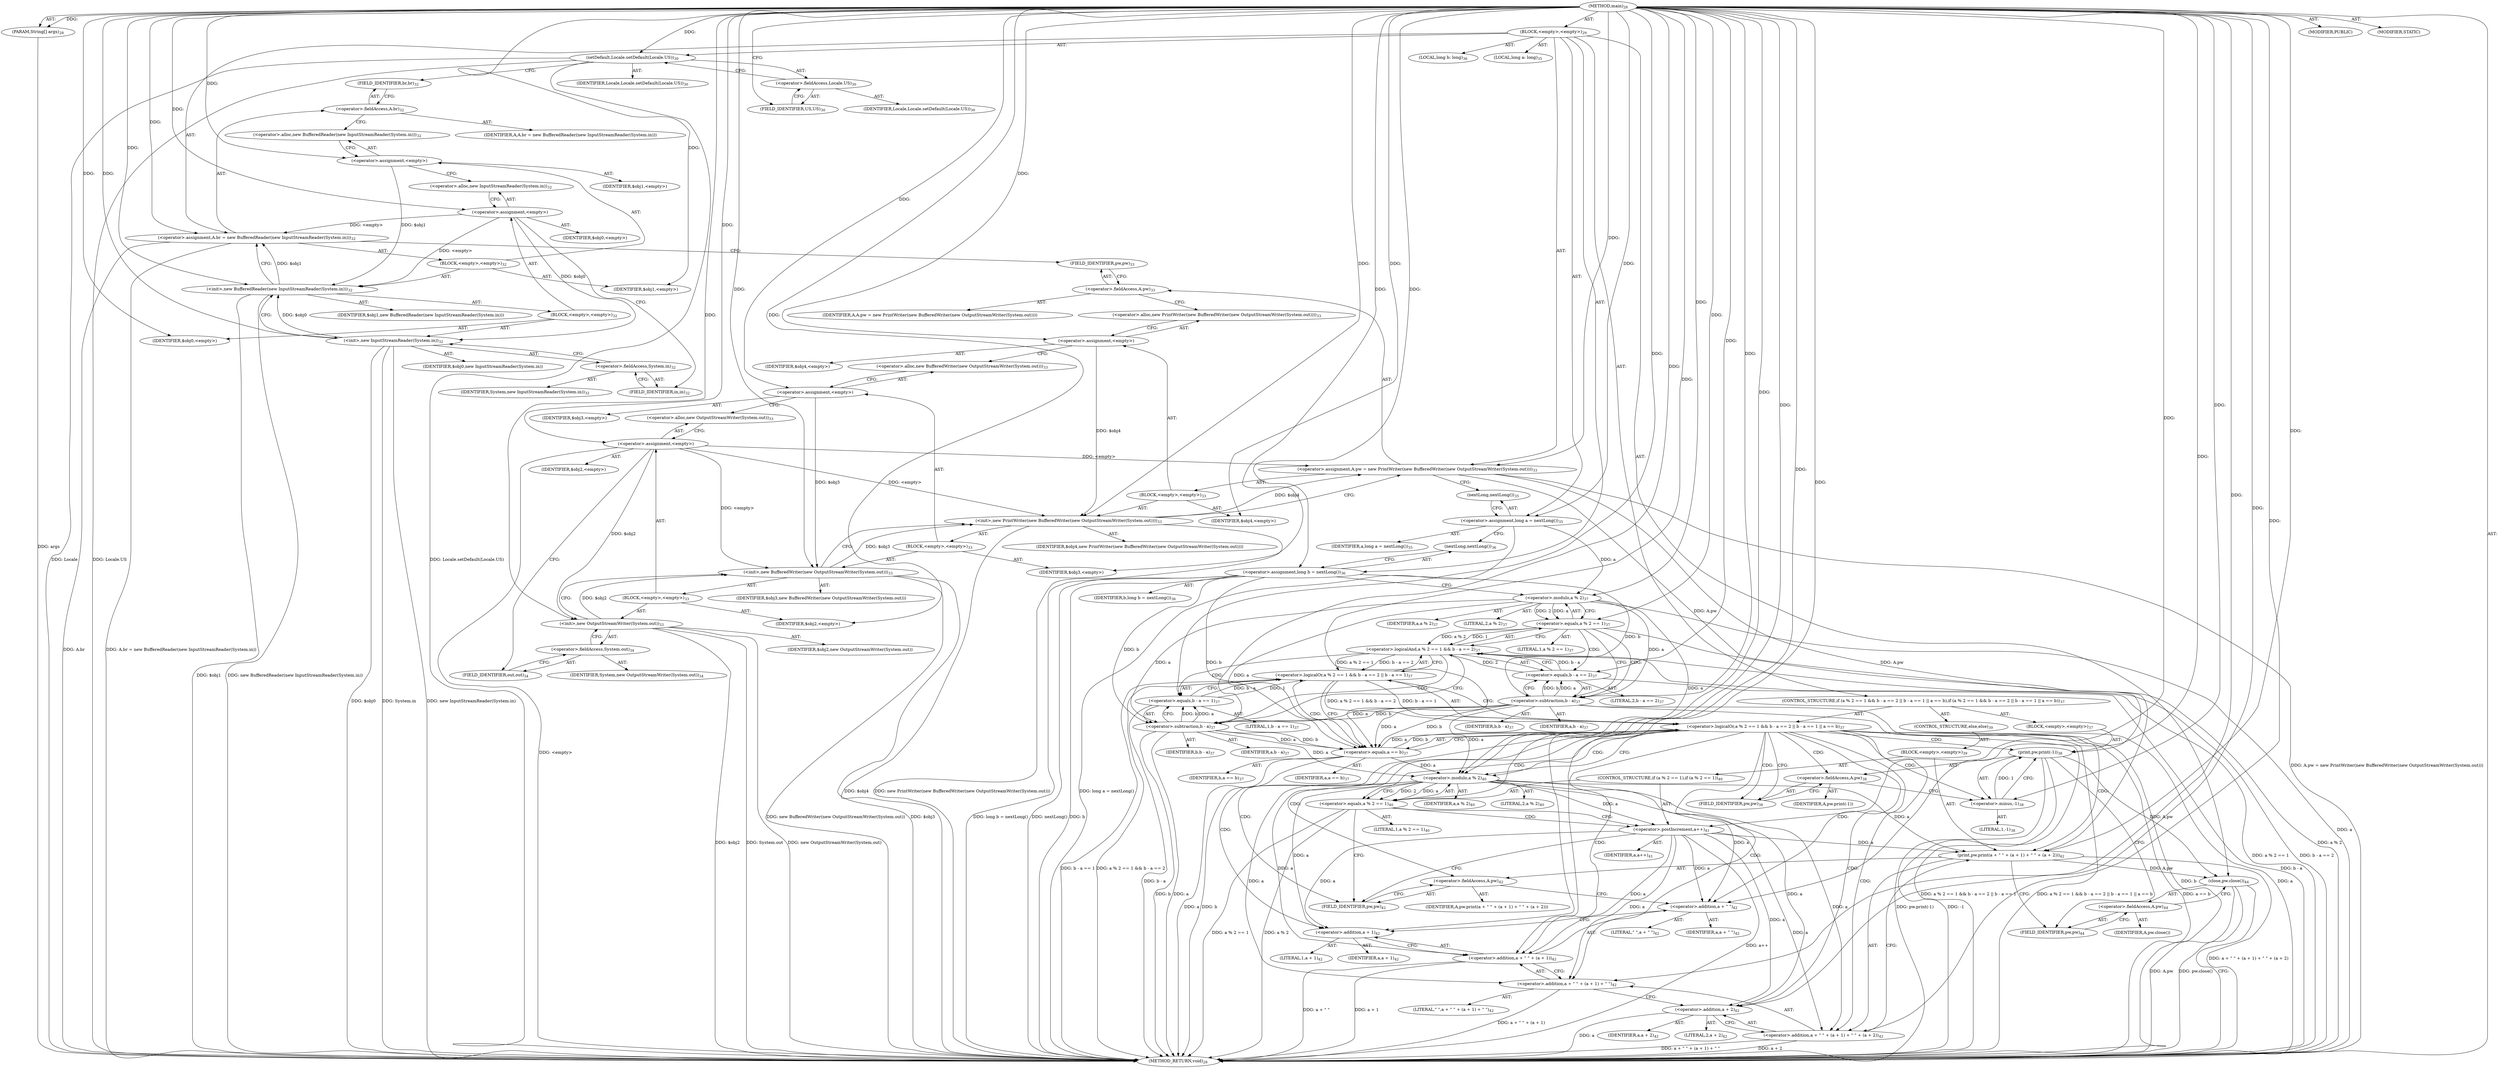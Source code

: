 digraph "main" {  
"23" [label = <(METHOD,main)<SUB>28</SUB>> ]
"24" [label = <(PARAM,String[] args)<SUB>28</SUB>> ]
"25" [label = <(BLOCK,&lt;empty&gt;,&lt;empty&gt;)<SUB>29</SUB>> ]
"26" [label = <(setDefault,Locale.setDefault(Locale.US))<SUB>30</SUB>> ]
"27" [label = <(IDENTIFIER,Locale,Locale.setDefault(Locale.US))<SUB>30</SUB>> ]
"28" [label = <(&lt;operator&gt;.fieldAccess,Locale.US)<SUB>30</SUB>> ]
"29" [label = <(IDENTIFIER,Locale,Locale.setDefault(Locale.US))<SUB>30</SUB>> ]
"30" [label = <(FIELD_IDENTIFIER,US,US)<SUB>30</SUB>> ]
"31" [label = <(&lt;operator&gt;.assignment,A.br = new BufferedReader(new InputStreamReader(System.in)))<SUB>32</SUB>> ]
"32" [label = <(&lt;operator&gt;.fieldAccess,A.br)<SUB>32</SUB>> ]
"33" [label = <(IDENTIFIER,A,A.br = new BufferedReader(new InputStreamReader(System.in)))> ]
"34" [label = <(FIELD_IDENTIFIER,br,br)<SUB>32</SUB>> ]
"35" [label = <(BLOCK,&lt;empty&gt;,&lt;empty&gt;)<SUB>32</SUB>> ]
"36" [label = <(&lt;operator&gt;.assignment,&lt;empty&gt;)> ]
"37" [label = <(IDENTIFIER,$obj1,&lt;empty&gt;)> ]
"38" [label = <(&lt;operator&gt;.alloc,new BufferedReader(new InputStreamReader(System.in)))<SUB>32</SUB>> ]
"39" [label = <(&lt;init&gt;,new BufferedReader(new InputStreamReader(System.in)))<SUB>32</SUB>> ]
"40" [label = <(IDENTIFIER,$obj1,new BufferedReader(new InputStreamReader(System.in)))> ]
"41" [label = <(BLOCK,&lt;empty&gt;,&lt;empty&gt;)<SUB>32</SUB>> ]
"42" [label = <(&lt;operator&gt;.assignment,&lt;empty&gt;)> ]
"43" [label = <(IDENTIFIER,$obj0,&lt;empty&gt;)> ]
"44" [label = <(&lt;operator&gt;.alloc,new InputStreamReader(System.in))<SUB>32</SUB>> ]
"45" [label = <(&lt;init&gt;,new InputStreamReader(System.in))<SUB>32</SUB>> ]
"46" [label = <(IDENTIFIER,$obj0,new InputStreamReader(System.in))> ]
"47" [label = <(&lt;operator&gt;.fieldAccess,System.in)<SUB>32</SUB>> ]
"48" [label = <(IDENTIFIER,System,new InputStreamReader(System.in))<SUB>32</SUB>> ]
"49" [label = <(FIELD_IDENTIFIER,in,in)<SUB>32</SUB>> ]
"50" [label = <(IDENTIFIER,$obj0,&lt;empty&gt;)> ]
"51" [label = <(IDENTIFIER,$obj1,&lt;empty&gt;)> ]
"52" [label = <(&lt;operator&gt;.assignment,A.pw = new PrintWriter(new BufferedWriter(new OutputStreamWriter(System.out))))<SUB>33</SUB>> ]
"53" [label = <(&lt;operator&gt;.fieldAccess,A.pw)<SUB>33</SUB>> ]
"54" [label = <(IDENTIFIER,A,A.pw = new PrintWriter(new BufferedWriter(new OutputStreamWriter(System.out))))> ]
"55" [label = <(FIELD_IDENTIFIER,pw,pw)<SUB>33</SUB>> ]
"56" [label = <(BLOCK,&lt;empty&gt;,&lt;empty&gt;)<SUB>33</SUB>> ]
"57" [label = <(&lt;operator&gt;.assignment,&lt;empty&gt;)> ]
"58" [label = <(IDENTIFIER,$obj4,&lt;empty&gt;)> ]
"59" [label = <(&lt;operator&gt;.alloc,new PrintWriter(new BufferedWriter(new OutputStreamWriter(System.out))))<SUB>33</SUB>> ]
"60" [label = <(&lt;init&gt;,new PrintWriter(new BufferedWriter(new OutputStreamWriter(System.out))))<SUB>33</SUB>> ]
"61" [label = <(IDENTIFIER,$obj4,new PrintWriter(new BufferedWriter(new OutputStreamWriter(System.out))))> ]
"62" [label = <(BLOCK,&lt;empty&gt;,&lt;empty&gt;)<SUB>33</SUB>> ]
"63" [label = <(&lt;operator&gt;.assignment,&lt;empty&gt;)> ]
"64" [label = <(IDENTIFIER,$obj3,&lt;empty&gt;)> ]
"65" [label = <(&lt;operator&gt;.alloc,new BufferedWriter(new OutputStreamWriter(System.out)))<SUB>33</SUB>> ]
"66" [label = <(&lt;init&gt;,new BufferedWriter(new OutputStreamWriter(System.out)))<SUB>33</SUB>> ]
"67" [label = <(IDENTIFIER,$obj3,new BufferedWriter(new OutputStreamWriter(System.out)))> ]
"68" [label = <(BLOCK,&lt;empty&gt;,&lt;empty&gt;)<SUB>33</SUB>> ]
"69" [label = <(&lt;operator&gt;.assignment,&lt;empty&gt;)> ]
"70" [label = <(IDENTIFIER,$obj2,&lt;empty&gt;)> ]
"71" [label = <(&lt;operator&gt;.alloc,new OutputStreamWriter(System.out))<SUB>33</SUB>> ]
"72" [label = <(&lt;init&gt;,new OutputStreamWriter(System.out))<SUB>33</SUB>> ]
"73" [label = <(IDENTIFIER,$obj2,new OutputStreamWriter(System.out))> ]
"74" [label = <(&lt;operator&gt;.fieldAccess,System.out)<SUB>34</SUB>> ]
"75" [label = <(IDENTIFIER,System,new OutputStreamWriter(System.out))<SUB>34</SUB>> ]
"76" [label = <(FIELD_IDENTIFIER,out,out)<SUB>34</SUB>> ]
"77" [label = <(IDENTIFIER,$obj2,&lt;empty&gt;)> ]
"78" [label = <(IDENTIFIER,$obj3,&lt;empty&gt;)> ]
"79" [label = <(IDENTIFIER,$obj4,&lt;empty&gt;)> ]
"80" [label = <(LOCAL,long a: long)<SUB>35</SUB>> ]
"81" [label = <(&lt;operator&gt;.assignment,long a = nextLong())<SUB>35</SUB>> ]
"82" [label = <(IDENTIFIER,a,long a = nextLong())<SUB>35</SUB>> ]
"83" [label = <(nextLong,nextLong())<SUB>35</SUB>> ]
"84" [label = <(LOCAL,long b: long)<SUB>36</SUB>> ]
"85" [label = <(&lt;operator&gt;.assignment,long b = nextLong())<SUB>36</SUB>> ]
"86" [label = <(IDENTIFIER,b,long b = nextLong())<SUB>36</SUB>> ]
"87" [label = <(nextLong,nextLong())<SUB>36</SUB>> ]
"88" [label = <(CONTROL_STRUCTURE,if (a % 2 == 1 &amp;&amp; b - a == 2 || b - a == 1 || a == b),if (a % 2 == 1 &amp;&amp; b - a == 2 || b - a == 1 || a == b))<SUB>37</SUB>> ]
"89" [label = <(&lt;operator&gt;.logicalOr,a % 2 == 1 &amp;&amp; b - a == 2 || b - a == 1 || a == b)<SUB>37</SUB>> ]
"90" [label = <(&lt;operator&gt;.logicalOr,a % 2 == 1 &amp;&amp; b - a == 2 || b - a == 1)<SUB>37</SUB>> ]
"91" [label = <(&lt;operator&gt;.logicalAnd,a % 2 == 1 &amp;&amp; b - a == 2)<SUB>37</SUB>> ]
"92" [label = <(&lt;operator&gt;.equals,a % 2 == 1)<SUB>37</SUB>> ]
"93" [label = <(&lt;operator&gt;.modulo,a % 2)<SUB>37</SUB>> ]
"94" [label = <(IDENTIFIER,a,a % 2)<SUB>37</SUB>> ]
"95" [label = <(LITERAL,2,a % 2)<SUB>37</SUB>> ]
"96" [label = <(LITERAL,1,a % 2 == 1)<SUB>37</SUB>> ]
"97" [label = <(&lt;operator&gt;.equals,b - a == 2)<SUB>37</SUB>> ]
"98" [label = <(&lt;operator&gt;.subtraction,b - a)<SUB>37</SUB>> ]
"99" [label = <(IDENTIFIER,b,b - a)<SUB>37</SUB>> ]
"100" [label = <(IDENTIFIER,a,b - a)<SUB>37</SUB>> ]
"101" [label = <(LITERAL,2,b - a == 2)<SUB>37</SUB>> ]
"102" [label = <(&lt;operator&gt;.equals,b - a == 1)<SUB>37</SUB>> ]
"103" [label = <(&lt;operator&gt;.subtraction,b - a)<SUB>37</SUB>> ]
"104" [label = <(IDENTIFIER,b,b - a)<SUB>37</SUB>> ]
"105" [label = <(IDENTIFIER,a,b - a)<SUB>37</SUB>> ]
"106" [label = <(LITERAL,1,b - a == 1)<SUB>37</SUB>> ]
"107" [label = <(&lt;operator&gt;.equals,a == b)<SUB>37</SUB>> ]
"108" [label = <(IDENTIFIER,a,a == b)<SUB>37</SUB>> ]
"109" [label = <(IDENTIFIER,b,a == b)<SUB>37</SUB>> ]
"110" [label = <(BLOCK,&lt;empty&gt;,&lt;empty&gt;)<SUB>37</SUB>> ]
"111" [label = <(print,pw.print(-1))<SUB>38</SUB>> ]
"112" [label = <(&lt;operator&gt;.fieldAccess,A.pw)<SUB>38</SUB>> ]
"113" [label = <(IDENTIFIER,A,pw.print(-1))> ]
"114" [label = <(FIELD_IDENTIFIER,pw,pw)<SUB>38</SUB>> ]
"115" [label = <(&lt;operator&gt;.minus,-1)<SUB>38</SUB>> ]
"116" [label = <(LITERAL,1,-1)<SUB>38</SUB>> ]
"117" [label = <(CONTROL_STRUCTURE,else,else)<SUB>39</SUB>> ]
"118" [label = <(BLOCK,&lt;empty&gt;,&lt;empty&gt;)<SUB>39</SUB>> ]
"119" [label = <(CONTROL_STRUCTURE,if (a % 2 == 1),if (a % 2 == 1))<SUB>40</SUB>> ]
"120" [label = <(&lt;operator&gt;.equals,a % 2 == 1)<SUB>40</SUB>> ]
"121" [label = <(&lt;operator&gt;.modulo,a % 2)<SUB>40</SUB>> ]
"122" [label = <(IDENTIFIER,a,a % 2)<SUB>40</SUB>> ]
"123" [label = <(LITERAL,2,a % 2)<SUB>40</SUB>> ]
"124" [label = <(LITERAL,1,a % 2 == 1)<SUB>40</SUB>> ]
"125" [label = <(&lt;operator&gt;.postIncrement,a++)<SUB>41</SUB>> ]
"126" [label = <(IDENTIFIER,a,a++)<SUB>41</SUB>> ]
"127" [label = <(print,pw.print(a + &quot; &quot; + (a + 1) + &quot; &quot; + (a + 2)))<SUB>42</SUB>> ]
"128" [label = <(&lt;operator&gt;.fieldAccess,A.pw)<SUB>42</SUB>> ]
"129" [label = <(IDENTIFIER,A,pw.print(a + &quot; &quot; + (a + 1) + &quot; &quot; + (a + 2)))> ]
"130" [label = <(FIELD_IDENTIFIER,pw,pw)<SUB>42</SUB>> ]
"131" [label = <(&lt;operator&gt;.addition,a + &quot; &quot; + (a + 1) + &quot; &quot; + (a + 2))<SUB>42</SUB>> ]
"132" [label = <(&lt;operator&gt;.addition,a + &quot; &quot; + (a + 1) + &quot; &quot;)<SUB>42</SUB>> ]
"133" [label = <(&lt;operator&gt;.addition,a + &quot; &quot; + (a + 1))<SUB>42</SUB>> ]
"134" [label = <(&lt;operator&gt;.addition,a + &quot; &quot;)<SUB>42</SUB>> ]
"135" [label = <(IDENTIFIER,a,a + &quot; &quot;)<SUB>42</SUB>> ]
"136" [label = <(LITERAL,&quot; &quot;,a + &quot; &quot;)<SUB>42</SUB>> ]
"137" [label = <(&lt;operator&gt;.addition,a + 1)<SUB>42</SUB>> ]
"138" [label = <(IDENTIFIER,a,a + 1)<SUB>42</SUB>> ]
"139" [label = <(LITERAL,1,a + 1)<SUB>42</SUB>> ]
"140" [label = <(LITERAL,&quot; &quot;,a + &quot; &quot; + (a + 1) + &quot; &quot;)<SUB>42</SUB>> ]
"141" [label = <(&lt;operator&gt;.addition,a + 2)<SUB>42</SUB>> ]
"142" [label = <(IDENTIFIER,a,a + 2)<SUB>42</SUB>> ]
"143" [label = <(LITERAL,2,a + 2)<SUB>42</SUB>> ]
"144" [label = <(close,pw.close())<SUB>44</SUB>> ]
"145" [label = <(&lt;operator&gt;.fieldAccess,A.pw)<SUB>44</SUB>> ]
"146" [label = <(IDENTIFIER,A,pw.close())> ]
"147" [label = <(FIELD_IDENTIFIER,pw,pw)<SUB>44</SUB>> ]
"148" [label = <(MODIFIER,PUBLIC)> ]
"149" [label = <(MODIFIER,STATIC)> ]
"150" [label = <(METHOD_RETURN,void)<SUB>28</SUB>> ]
  "23" -> "24"  [ label = "AST: "] 
  "23" -> "25"  [ label = "AST: "] 
  "23" -> "148"  [ label = "AST: "] 
  "23" -> "149"  [ label = "AST: "] 
  "23" -> "150"  [ label = "AST: "] 
  "25" -> "26"  [ label = "AST: "] 
  "25" -> "31"  [ label = "AST: "] 
  "25" -> "52"  [ label = "AST: "] 
  "25" -> "80"  [ label = "AST: "] 
  "25" -> "81"  [ label = "AST: "] 
  "25" -> "84"  [ label = "AST: "] 
  "25" -> "85"  [ label = "AST: "] 
  "25" -> "88"  [ label = "AST: "] 
  "25" -> "144"  [ label = "AST: "] 
  "26" -> "27"  [ label = "AST: "] 
  "26" -> "28"  [ label = "AST: "] 
  "28" -> "29"  [ label = "AST: "] 
  "28" -> "30"  [ label = "AST: "] 
  "31" -> "32"  [ label = "AST: "] 
  "31" -> "35"  [ label = "AST: "] 
  "32" -> "33"  [ label = "AST: "] 
  "32" -> "34"  [ label = "AST: "] 
  "35" -> "36"  [ label = "AST: "] 
  "35" -> "39"  [ label = "AST: "] 
  "35" -> "51"  [ label = "AST: "] 
  "36" -> "37"  [ label = "AST: "] 
  "36" -> "38"  [ label = "AST: "] 
  "39" -> "40"  [ label = "AST: "] 
  "39" -> "41"  [ label = "AST: "] 
  "41" -> "42"  [ label = "AST: "] 
  "41" -> "45"  [ label = "AST: "] 
  "41" -> "50"  [ label = "AST: "] 
  "42" -> "43"  [ label = "AST: "] 
  "42" -> "44"  [ label = "AST: "] 
  "45" -> "46"  [ label = "AST: "] 
  "45" -> "47"  [ label = "AST: "] 
  "47" -> "48"  [ label = "AST: "] 
  "47" -> "49"  [ label = "AST: "] 
  "52" -> "53"  [ label = "AST: "] 
  "52" -> "56"  [ label = "AST: "] 
  "53" -> "54"  [ label = "AST: "] 
  "53" -> "55"  [ label = "AST: "] 
  "56" -> "57"  [ label = "AST: "] 
  "56" -> "60"  [ label = "AST: "] 
  "56" -> "79"  [ label = "AST: "] 
  "57" -> "58"  [ label = "AST: "] 
  "57" -> "59"  [ label = "AST: "] 
  "60" -> "61"  [ label = "AST: "] 
  "60" -> "62"  [ label = "AST: "] 
  "62" -> "63"  [ label = "AST: "] 
  "62" -> "66"  [ label = "AST: "] 
  "62" -> "78"  [ label = "AST: "] 
  "63" -> "64"  [ label = "AST: "] 
  "63" -> "65"  [ label = "AST: "] 
  "66" -> "67"  [ label = "AST: "] 
  "66" -> "68"  [ label = "AST: "] 
  "68" -> "69"  [ label = "AST: "] 
  "68" -> "72"  [ label = "AST: "] 
  "68" -> "77"  [ label = "AST: "] 
  "69" -> "70"  [ label = "AST: "] 
  "69" -> "71"  [ label = "AST: "] 
  "72" -> "73"  [ label = "AST: "] 
  "72" -> "74"  [ label = "AST: "] 
  "74" -> "75"  [ label = "AST: "] 
  "74" -> "76"  [ label = "AST: "] 
  "81" -> "82"  [ label = "AST: "] 
  "81" -> "83"  [ label = "AST: "] 
  "85" -> "86"  [ label = "AST: "] 
  "85" -> "87"  [ label = "AST: "] 
  "88" -> "89"  [ label = "AST: "] 
  "88" -> "110"  [ label = "AST: "] 
  "88" -> "117"  [ label = "AST: "] 
  "89" -> "90"  [ label = "AST: "] 
  "89" -> "107"  [ label = "AST: "] 
  "90" -> "91"  [ label = "AST: "] 
  "90" -> "102"  [ label = "AST: "] 
  "91" -> "92"  [ label = "AST: "] 
  "91" -> "97"  [ label = "AST: "] 
  "92" -> "93"  [ label = "AST: "] 
  "92" -> "96"  [ label = "AST: "] 
  "93" -> "94"  [ label = "AST: "] 
  "93" -> "95"  [ label = "AST: "] 
  "97" -> "98"  [ label = "AST: "] 
  "97" -> "101"  [ label = "AST: "] 
  "98" -> "99"  [ label = "AST: "] 
  "98" -> "100"  [ label = "AST: "] 
  "102" -> "103"  [ label = "AST: "] 
  "102" -> "106"  [ label = "AST: "] 
  "103" -> "104"  [ label = "AST: "] 
  "103" -> "105"  [ label = "AST: "] 
  "107" -> "108"  [ label = "AST: "] 
  "107" -> "109"  [ label = "AST: "] 
  "110" -> "111"  [ label = "AST: "] 
  "111" -> "112"  [ label = "AST: "] 
  "111" -> "115"  [ label = "AST: "] 
  "112" -> "113"  [ label = "AST: "] 
  "112" -> "114"  [ label = "AST: "] 
  "115" -> "116"  [ label = "AST: "] 
  "117" -> "118"  [ label = "AST: "] 
  "118" -> "119"  [ label = "AST: "] 
  "118" -> "127"  [ label = "AST: "] 
  "119" -> "120"  [ label = "AST: "] 
  "119" -> "125"  [ label = "AST: "] 
  "120" -> "121"  [ label = "AST: "] 
  "120" -> "124"  [ label = "AST: "] 
  "121" -> "122"  [ label = "AST: "] 
  "121" -> "123"  [ label = "AST: "] 
  "125" -> "126"  [ label = "AST: "] 
  "127" -> "128"  [ label = "AST: "] 
  "127" -> "131"  [ label = "AST: "] 
  "128" -> "129"  [ label = "AST: "] 
  "128" -> "130"  [ label = "AST: "] 
  "131" -> "132"  [ label = "AST: "] 
  "131" -> "141"  [ label = "AST: "] 
  "132" -> "133"  [ label = "AST: "] 
  "132" -> "140"  [ label = "AST: "] 
  "133" -> "134"  [ label = "AST: "] 
  "133" -> "137"  [ label = "AST: "] 
  "134" -> "135"  [ label = "AST: "] 
  "134" -> "136"  [ label = "AST: "] 
  "137" -> "138"  [ label = "AST: "] 
  "137" -> "139"  [ label = "AST: "] 
  "141" -> "142"  [ label = "AST: "] 
  "141" -> "143"  [ label = "AST: "] 
  "144" -> "145"  [ label = "AST: "] 
  "145" -> "146"  [ label = "AST: "] 
  "145" -> "147"  [ label = "AST: "] 
  "26" -> "34"  [ label = "CFG: "] 
  "31" -> "55"  [ label = "CFG: "] 
  "52" -> "83"  [ label = "CFG: "] 
  "81" -> "87"  [ label = "CFG: "] 
  "85" -> "93"  [ label = "CFG: "] 
  "144" -> "150"  [ label = "CFG: "] 
  "28" -> "26"  [ label = "CFG: "] 
  "32" -> "38"  [ label = "CFG: "] 
  "53" -> "59"  [ label = "CFG: "] 
  "83" -> "81"  [ label = "CFG: "] 
  "87" -> "85"  [ label = "CFG: "] 
  "89" -> "114"  [ label = "CFG: "] 
  "89" -> "121"  [ label = "CFG: "] 
  "145" -> "144"  [ label = "CFG: "] 
  "30" -> "28"  [ label = "CFG: "] 
  "34" -> "32"  [ label = "CFG: "] 
  "36" -> "44"  [ label = "CFG: "] 
  "39" -> "31"  [ label = "CFG: "] 
  "55" -> "53"  [ label = "CFG: "] 
  "57" -> "65"  [ label = "CFG: "] 
  "60" -> "52"  [ label = "CFG: "] 
  "90" -> "89"  [ label = "CFG: "] 
  "90" -> "107"  [ label = "CFG: "] 
  "107" -> "89"  [ label = "CFG: "] 
  "111" -> "147"  [ label = "CFG: "] 
  "147" -> "145"  [ label = "CFG: "] 
  "38" -> "36"  [ label = "CFG: "] 
  "59" -> "57"  [ label = "CFG: "] 
  "91" -> "90"  [ label = "CFG: "] 
  "91" -> "103"  [ label = "CFG: "] 
  "102" -> "90"  [ label = "CFG: "] 
  "112" -> "115"  [ label = "CFG: "] 
  "115" -> "111"  [ label = "CFG: "] 
  "127" -> "147"  [ label = "CFG: "] 
  "42" -> "49"  [ label = "CFG: "] 
  "45" -> "39"  [ label = "CFG: "] 
  "63" -> "71"  [ label = "CFG: "] 
  "66" -> "60"  [ label = "CFG: "] 
  "92" -> "91"  [ label = "CFG: "] 
  "92" -> "98"  [ label = "CFG: "] 
  "97" -> "91"  [ label = "CFG: "] 
  "103" -> "102"  [ label = "CFG: "] 
  "114" -> "112"  [ label = "CFG: "] 
  "120" -> "125"  [ label = "CFG: "] 
  "120" -> "130"  [ label = "CFG: "] 
  "125" -> "130"  [ label = "CFG: "] 
  "128" -> "134"  [ label = "CFG: "] 
  "131" -> "127"  [ label = "CFG: "] 
  "44" -> "42"  [ label = "CFG: "] 
  "47" -> "45"  [ label = "CFG: "] 
  "65" -> "63"  [ label = "CFG: "] 
  "93" -> "92"  [ label = "CFG: "] 
  "98" -> "97"  [ label = "CFG: "] 
  "121" -> "120"  [ label = "CFG: "] 
  "130" -> "128"  [ label = "CFG: "] 
  "132" -> "141"  [ label = "CFG: "] 
  "141" -> "131"  [ label = "CFG: "] 
  "49" -> "47"  [ label = "CFG: "] 
  "69" -> "76"  [ label = "CFG: "] 
  "72" -> "66"  [ label = "CFG: "] 
  "133" -> "132"  [ label = "CFG: "] 
  "71" -> "69"  [ label = "CFG: "] 
  "74" -> "72"  [ label = "CFG: "] 
  "134" -> "137"  [ label = "CFG: "] 
  "137" -> "133"  [ label = "CFG: "] 
  "76" -> "74"  [ label = "CFG: "] 
  "23" -> "30"  [ label = "CFG: "] 
  "24" -> "150"  [ label = "DDG: args"] 
  "26" -> "150"  [ label = "DDG: Locale"] 
  "26" -> "150"  [ label = "DDG: Locale.US"] 
  "26" -> "150"  [ label = "DDG: Locale.setDefault(Locale.US)"] 
  "31" -> "150"  [ label = "DDG: A.br"] 
  "39" -> "150"  [ label = "DDG: $obj1"] 
  "45" -> "150"  [ label = "DDG: $obj0"] 
  "45" -> "150"  [ label = "DDG: System.in"] 
  "45" -> "150"  [ label = "DDG: new InputStreamReader(System.in)"] 
  "39" -> "150"  [ label = "DDG: new BufferedReader(new InputStreamReader(System.in))"] 
  "31" -> "150"  [ label = "DDG: A.br = new BufferedReader(new InputStreamReader(System.in))"] 
  "60" -> "150"  [ label = "DDG: $obj4"] 
  "66" -> "150"  [ label = "DDG: $obj3"] 
  "69" -> "150"  [ label = "DDG: &lt;empty&gt;"] 
  "72" -> "150"  [ label = "DDG: $obj2"] 
  "72" -> "150"  [ label = "DDG: System.out"] 
  "72" -> "150"  [ label = "DDG: new OutputStreamWriter(System.out)"] 
  "66" -> "150"  [ label = "DDG: new BufferedWriter(new OutputStreamWriter(System.out))"] 
  "60" -> "150"  [ label = "DDG: new PrintWriter(new BufferedWriter(new OutputStreamWriter(System.out)))"] 
  "52" -> "150"  [ label = "DDG: A.pw = new PrintWriter(new BufferedWriter(new OutputStreamWriter(System.out)))"] 
  "81" -> "150"  [ label = "DDG: long a = nextLong()"] 
  "85" -> "150"  [ label = "DDG: b"] 
  "85" -> "150"  [ label = "DDG: nextLong()"] 
  "85" -> "150"  [ label = "DDG: long b = nextLong()"] 
  "93" -> "150"  [ label = "DDG: a"] 
  "92" -> "150"  [ label = "DDG: a % 2"] 
  "91" -> "150"  [ label = "DDG: a % 2 == 1"] 
  "98" -> "150"  [ label = "DDG: b"] 
  "98" -> "150"  [ label = "DDG: a"] 
  "97" -> "150"  [ label = "DDG: b - a"] 
  "91" -> "150"  [ label = "DDG: b - a == 2"] 
  "90" -> "150"  [ label = "DDG: a % 2 == 1 &amp;&amp; b - a == 2"] 
  "103" -> "150"  [ label = "DDG: b"] 
  "103" -> "150"  [ label = "DDG: a"] 
  "102" -> "150"  [ label = "DDG: b - a"] 
  "90" -> "150"  [ label = "DDG: b - a == 1"] 
  "89" -> "150"  [ label = "DDG: a % 2 == 1 &amp;&amp; b - a == 2 || b - a == 1"] 
  "107" -> "150"  [ label = "DDG: a"] 
  "107" -> "150"  [ label = "DDG: b"] 
  "89" -> "150"  [ label = "DDG: a == b"] 
  "89" -> "150"  [ label = "DDG: a % 2 == 1 &amp;&amp; b - a == 2 || b - a == 1 || a == b"] 
  "120" -> "150"  [ label = "DDG: a % 2"] 
  "120" -> "150"  [ label = "DDG: a % 2 == 1"] 
  "125" -> "150"  [ label = "DDG: a++"] 
  "133" -> "150"  [ label = "DDG: a + &quot; &quot;"] 
  "133" -> "150"  [ label = "DDG: a + 1"] 
  "132" -> "150"  [ label = "DDG: a + &quot; &quot; + (a + 1)"] 
  "131" -> "150"  [ label = "DDG: a + &quot; &quot; + (a + 1) + &quot; &quot;"] 
  "141" -> "150"  [ label = "DDG: a"] 
  "131" -> "150"  [ label = "DDG: a + 2"] 
  "127" -> "150"  [ label = "DDG: a + &quot; &quot; + (a + 1) + &quot; &quot; + (a + 2)"] 
  "111" -> "150"  [ label = "DDG: -1"] 
  "111" -> "150"  [ label = "DDG: pw.print(-1)"] 
  "144" -> "150"  [ label = "DDG: A.pw"] 
  "144" -> "150"  [ label = "DDG: pw.close()"] 
  "23" -> "24"  [ label = "DDG: "] 
  "42" -> "31"  [ label = "DDG: &lt;empty&gt;"] 
  "39" -> "31"  [ label = "DDG: $obj1"] 
  "23" -> "31"  [ label = "DDG: "] 
  "69" -> "52"  [ label = "DDG: &lt;empty&gt;"] 
  "60" -> "52"  [ label = "DDG: $obj4"] 
  "23" -> "52"  [ label = "DDG: "] 
  "23" -> "81"  [ label = "DDG: "] 
  "23" -> "85"  [ label = "DDG: "] 
  "23" -> "26"  [ label = "DDG: "] 
  "127" -> "144"  [ label = "DDG: A.pw"] 
  "111" -> "144"  [ label = "DDG: A.pw"] 
  "23" -> "36"  [ label = "DDG: "] 
  "23" -> "51"  [ label = "DDG: "] 
  "23" -> "57"  [ label = "DDG: "] 
  "23" -> "79"  [ label = "DDG: "] 
  "90" -> "89"  [ label = "DDG: a % 2 == 1 &amp;&amp; b - a == 2"] 
  "90" -> "89"  [ label = "DDG: b - a == 1"] 
  "107" -> "89"  [ label = "DDG: a"] 
  "107" -> "89"  [ label = "DDG: b"] 
  "36" -> "39"  [ label = "DDG: $obj1"] 
  "23" -> "39"  [ label = "DDG: "] 
  "42" -> "39"  [ label = "DDG: &lt;empty&gt;"] 
  "45" -> "39"  [ label = "DDG: $obj0"] 
  "57" -> "60"  [ label = "DDG: $obj4"] 
  "23" -> "60"  [ label = "DDG: "] 
  "69" -> "60"  [ label = "DDG: &lt;empty&gt;"] 
  "66" -> "60"  [ label = "DDG: $obj3"] 
  "91" -> "90"  [ label = "DDG: a % 2 == 1"] 
  "91" -> "90"  [ label = "DDG: b - a == 2"] 
  "102" -> "90"  [ label = "DDG: b - a"] 
  "102" -> "90"  [ label = "DDG: 1"] 
  "93" -> "107"  [ label = "DDG: a"] 
  "98" -> "107"  [ label = "DDG: a"] 
  "103" -> "107"  [ label = "DDG: a"] 
  "23" -> "107"  [ label = "DDG: "] 
  "85" -> "107"  [ label = "DDG: b"] 
  "98" -> "107"  [ label = "DDG: b"] 
  "103" -> "107"  [ label = "DDG: b"] 
  "52" -> "111"  [ label = "DDG: A.pw"] 
  "115" -> "111"  [ label = "DDG: 1"] 
  "23" -> "42"  [ label = "DDG: "] 
  "23" -> "50"  [ label = "DDG: "] 
  "23" -> "63"  [ label = "DDG: "] 
  "23" -> "78"  [ label = "DDG: "] 
  "92" -> "91"  [ label = "DDG: a % 2"] 
  "92" -> "91"  [ label = "DDG: 1"] 
  "97" -> "91"  [ label = "DDG: b - a"] 
  "97" -> "91"  [ label = "DDG: 2"] 
  "103" -> "102"  [ label = "DDG: b"] 
  "103" -> "102"  [ label = "DDG: a"] 
  "23" -> "102"  [ label = "DDG: "] 
  "23" -> "115"  [ label = "DDG: "] 
  "52" -> "127"  [ label = "DDG: A.pw"] 
  "121" -> "127"  [ label = "DDG: a"] 
  "125" -> "127"  [ label = "DDG: a"] 
  "23" -> "127"  [ label = "DDG: "] 
  "42" -> "45"  [ label = "DDG: $obj0"] 
  "23" -> "45"  [ label = "DDG: "] 
  "63" -> "66"  [ label = "DDG: $obj3"] 
  "23" -> "66"  [ label = "DDG: "] 
  "69" -> "66"  [ label = "DDG: &lt;empty&gt;"] 
  "72" -> "66"  [ label = "DDG: $obj2"] 
  "93" -> "92"  [ label = "DDG: a"] 
  "93" -> "92"  [ label = "DDG: 2"] 
  "23" -> "92"  [ label = "DDG: "] 
  "98" -> "97"  [ label = "DDG: b"] 
  "98" -> "97"  [ label = "DDG: a"] 
  "23" -> "97"  [ label = "DDG: "] 
  "85" -> "103"  [ label = "DDG: b"] 
  "98" -> "103"  [ label = "DDG: b"] 
  "23" -> "103"  [ label = "DDG: "] 
  "93" -> "103"  [ label = "DDG: a"] 
  "98" -> "103"  [ label = "DDG: a"] 
  "121" -> "120"  [ label = "DDG: a"] 
  "121" -> "120"  [ label = "DDG: 2"] 
  "23" -> "120"  [ label = "DDG: "] 
  "121" -> "125"  [ label = "DDG: a"] 
  "23" -> "125"  [ label = "DDG: "] 
  "121" -> "131"  [ label = "DDG: a"] 
  "125" -> "131"  [ label = "DDG: a"] 
  "23" -> "131"  [ label = "DDG: "] 
  "23" -> "69"  [ label = "DDG: "] 
  "23" -> "77"  [ label = "DDG: "] 
  "81" -> "93"  [ label = "DDG: a"] 
  "23" -> "93"  [ label = "DDG: "] 
  "85" -> "98"  [ label = "DDG: b"] 
  "23" -> "98"  [ label = "DDG: "] 
  "93" -> "98"  [ label = "DDG: a"] 
  "93" -> "121"  [ label = "DDG: a"] 
  "98" -> "121"  [ label = "DDG: a"] 
  "103" -> "121"  [ label = "DDG: a"] 
  "107" -> "121"  [ label = "DDG: a"] 
  "23" -> "121"  [ label = "DDG: "] 
  "121" -> "132"  [ label = "DDG: a"] 
  "125" -> "132"  [ label = "DDG: a"] 
  "23" -> "132"  [ label = "DDG: "] 
  "23" -> "141"  [ label = "DDG: "] 
  "121" -> "141"  [ label = "DDG: a"] 
  "125" -> "141"  [ label = "DDG: a"] 
  "69" -> "72"  [ label = "DDG: $obj2"] 
  "23" -> "72"  [ label = "DDG: "] 
  "121" -> "133"  [ label = "DDG: a"] 
  "125" -> "133"  [ label = "DDG: a"] 
  "23" -> "133"  [ label = "DDG: "] 
  "121" -> "134"  [ label = "DDG: a"] 
  "125" -> "134"  [ label = "DDG: a"] 
  "23" -> "134"  [ label = "DDG: "] 
  "23" -> "137"  [ label = "DDG: "] 
  "121" -> "137"  [ label = "DDG: a"] 
  "125" -> "137"  [ label = "DDG: a"] 
  "89" -> "115"  [ label = "CDG: "] 
  "89" -> "141"  [ label = "CDG: "] 
  "89" -> "120"  [ label = "CDG: "] 
  "89" -> "128"  [ label = "CDG: "] 
  "89" -> "130"  [ label = "CDG: "] 
  "89" -> "114"  [ label = "CDG: "] 
  "89" -> "131"  [ label = "CDG: "] 
  "89" -> "132"  [ label = "CDG: "] 
  "89" -> "121"  [ label = "CDG: "] 
  "89" -> "127"  [ label = "CDG: "] 
  "89" -> "112"  [ label = "CDG: "] 
  "89" -> "134"  [ label = "CDG: "] 
  "89" -> "111"  [ label = "CDG: "] 
  "89" -> "133"  [ label = "CDG: "] 
  "89" -> "137"  [ label = "CDG: "] 
  "90" -> "107"  [ label = "CDG: "] 
  "91" -> "102"  [ label = "CDG: "] 
  "91" -> "103"  [ label = "CDG: "] 
  "92" -> "98"  [ label = "CDG: "] 
  "92" -> "97"  [ label = "CDG: "] 
  "120" -> "125"  [ label = "CDG: "] 
}

